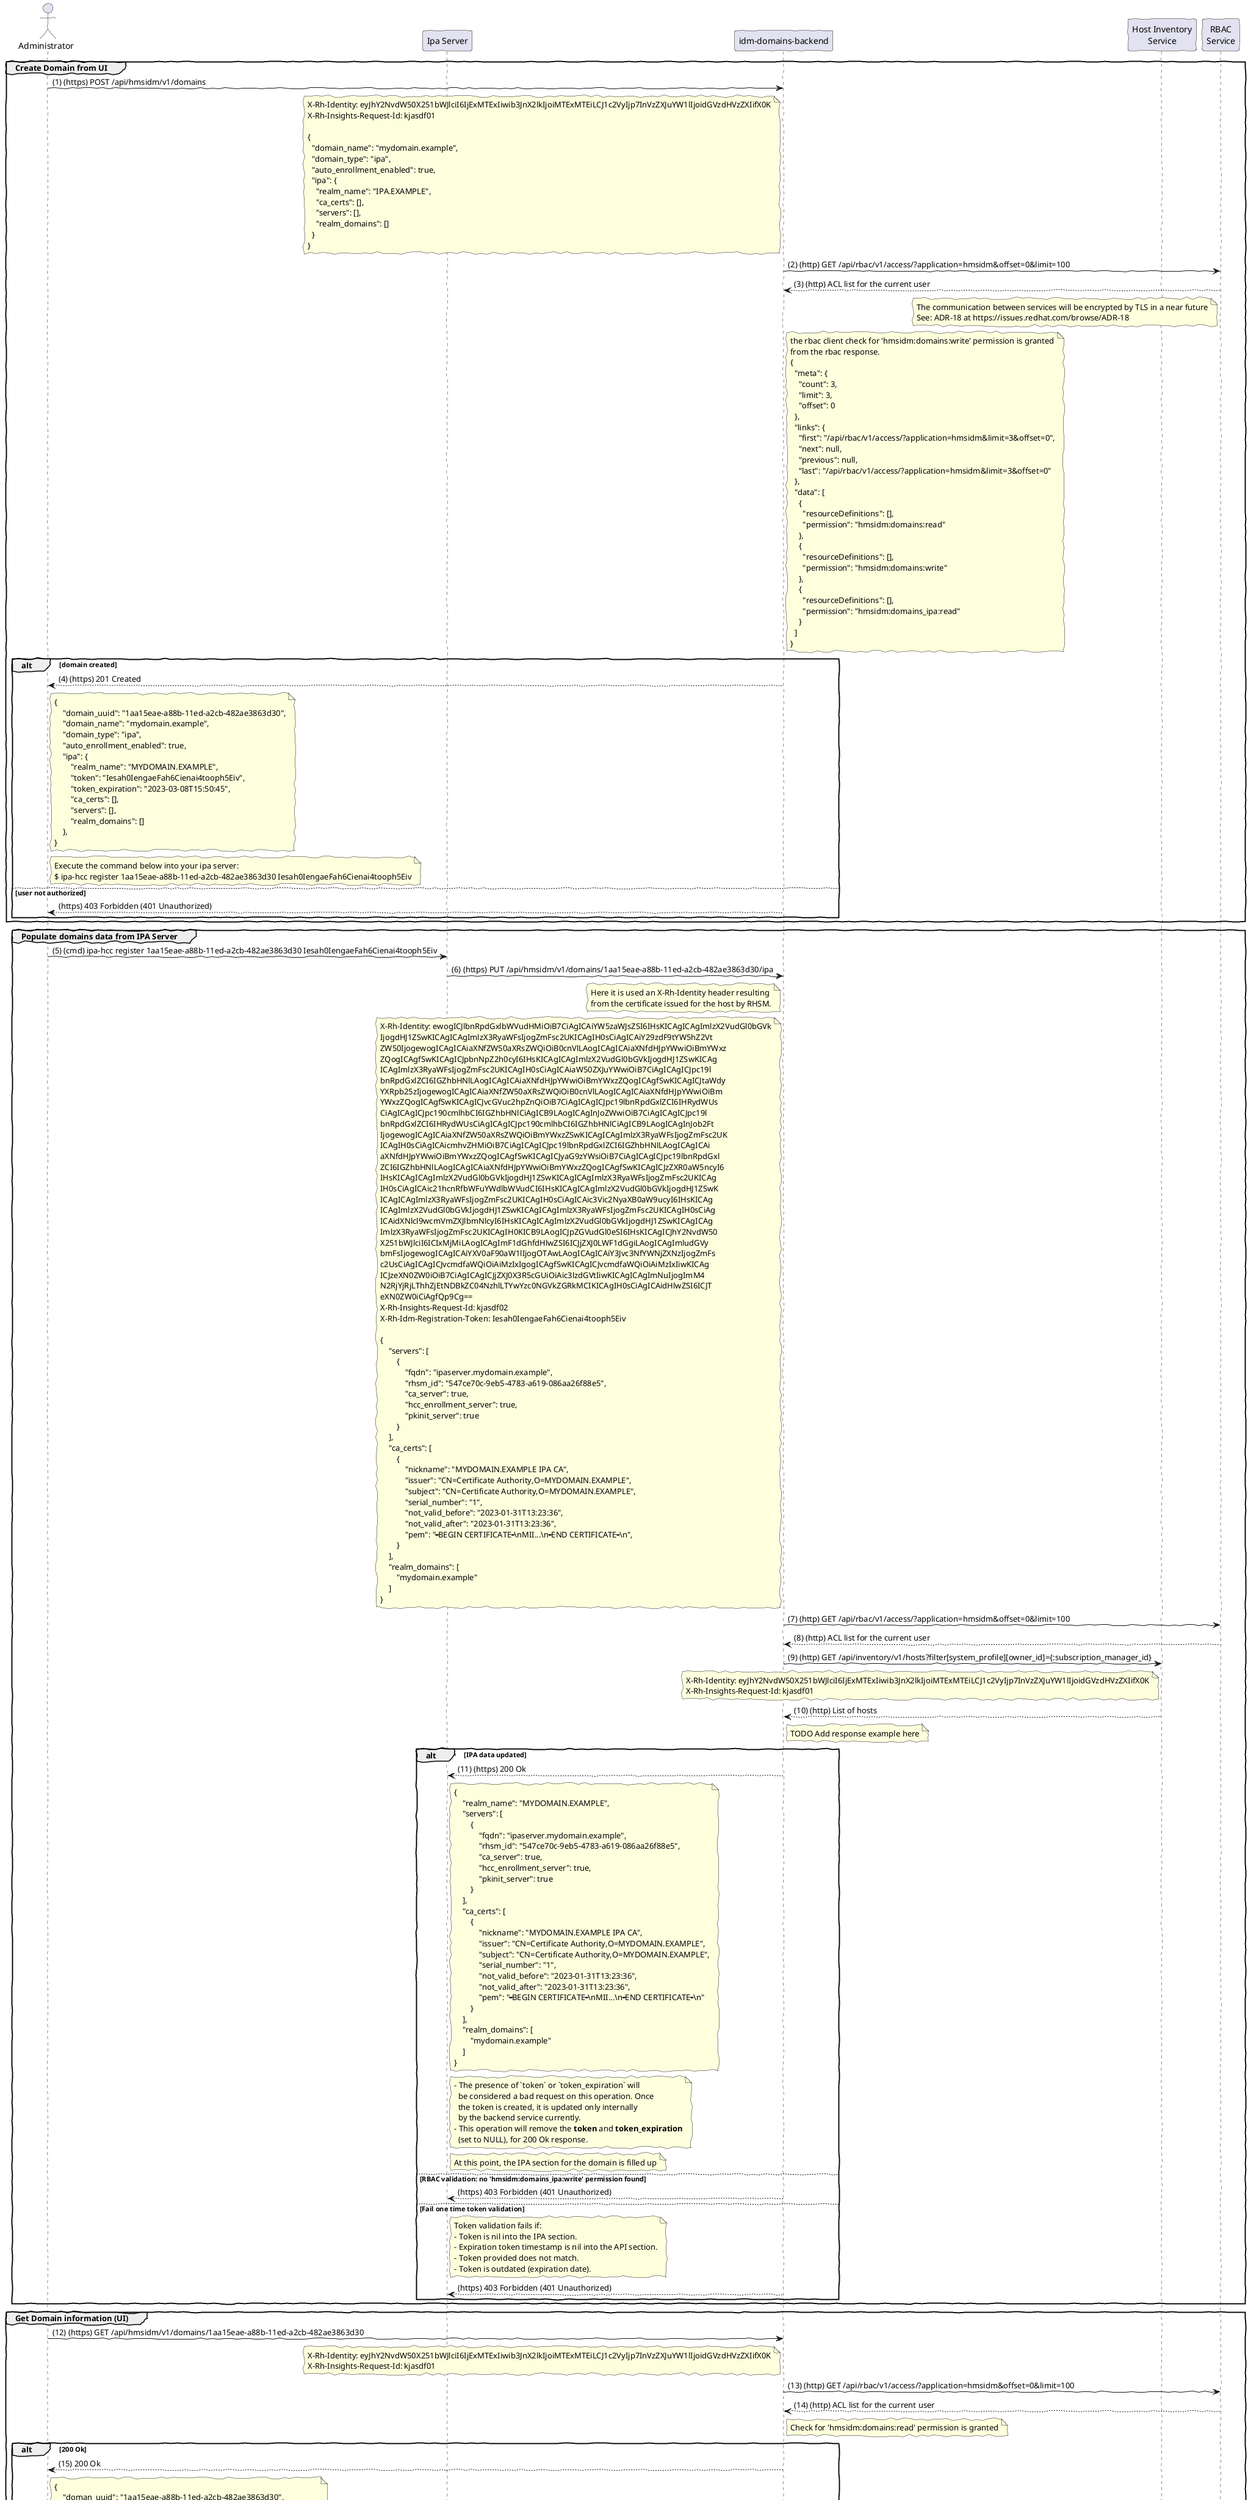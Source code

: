 ' https://pdf.plantuml.net/PlantUML_Language_Reference_Guide_en.pdf
@startuml
skinparam handwritten true

actor Administrator as Administrator
participant "Ipa Server" as ipa_server
participant "idm-domains-backend" as hmsidm_backend
participant "Host Inventory\nService" as hbi
participant "RBAC\nService" as rbac



group Create Domain from UI
Administrator -> hmsidm_backend: (1) (https) POST /api/hmsidm/v1/domains
note left hmsidm_backend
X-Rh-Identity: eyJhY2NvdW50X251bWJlciI6IjExMTExIiwib3JnX2lkIjoiMTExMTEiLCJ1c2VyIjp7InVzZXJuYW1lIjoidGVzdHVzZXIifX0K
X-Rh-Insights-Request-Id: kjasdf01

{
  "domain_name": "mydomain.example",
  "domain_type": "ipa",
  "auto_enrollment_enabled": true,
  "ipa": {
    "realm_name": "IPA.EXAMPLE",
    "ca_certs": [],
    "servers": [],
    "realm_domains": []
  }
}
end note

' RBAC Checks
hmsidm_backend -> rbac: (2) (http) GET /api/rbac/v1/access/?application=hmsidm&offset=0&limit=100
hmsidm_backend <-- rbac: (3) (http) ACL list for the current user
note left rbac
The communication between services will be encrypted by TLS in a near future
See: ADR-18 at https://issues.redhat.com/browse/ADR-18
end note
note right hmsidm_backend
the rbac client check for 'hmsidm:domains:write' permission is granted
from the rbac response.
{
  "meta": {
    "count": 3,
    "limit": 3,
    "offset": 0
  },
  "links": {
    "first": "/api/rbac/v1/access/?application=hmsidm&limit=3&offset=0",
    "next": null,
    "previous": null,
    "last": "/api/rbac/v1/access/?application=hmsidm&limit=3&offset=0"
  },
  "data": [
    {
      "resourceDefinitions": [],
      "permission": "hmsidm:domains:read"
    },
    {
      "resourceDefinitions": [],
      "permission": "hmsidm:domains:write"
    },
    {
      "resourceDefinitions": [],
      "permission": "hmsidm:domains_ipa:read"
    }
  ]
}
end note


alt domain created
Administrator <-- hmsidm_backend: (4) (https) 201 Created
note right Administrator
{
    "domain_uuid": "1aa15eae-a88b-11ed-a2cb-482ae3863d30",
    "domain_name": "mydomain.example",
    "domain_type": "ipa",
    "auto_enrollment_enabled": true,
    "ipa": {
        "realm_name": "MYDOMAIN.EXAMPLE",
        "token": "Iesah0IengaeFah6Cienai4tooph5Eiv",
        "token_expiration": "2023-03-08T15:50:45",
        "ca_certs": [],
        "servers": [],
        "realm_domains": []
    },
}
end note
note right Administrator
Execute the command below into your ipa server:
$ ipa-hcc register 1aa15eae-a88b-11ed-a2cb-482ae3863d30 Iesah0IengaeFah6Cienai4tooph5Eiv
end note
else user not authorized
Administrator <-- hmsidm_backend: (https) 403 Forbidden (401 Unauthorized)
end alt
end group



group Populate domains data from IPA Server
Administrator -> ipa_server: (5) (cmd) ipa-hcc register 1aa15eae-a88b-11ed-a2cb-482ae3863d30 Iesah0IengaeFah6Cienai4tooph5Eiv
ipa_server -> hmsidm_backend: (6) (https) PUT /api/hmsidm/v1/domains/1aa15eae-a88b-11ed-a2cb-482ae3863d30/ipa
note left hmsidm_backend
Here it is used an X-Rh-Identity header resulting
from the certificate issued for the host by RHSM.
end note
note left hmsidm_backend
X-Rh-Identity: ewogICJlbnRpdGxlbWVudHMiOiB7CiAgICAiYW5zaWJsZSI6IHsKICAgICAgImlzX2VudGl0bGVk
IjogdHJ1ZSwKICAgICAgImlzX3RyaWFsIjogZmFsc2UKICAgIH0sCiAgICAiY29zdF9tYW5hZ2Vt
ZW50IjogewogICAgICAiaXNfZW50aXRsZWQiOiB0cnVlLAogICAgICAiaXNfdHJpYWwiOiBmYWxz
ZQogICAgfSwKICAgICJpbnNpZ2h0cyI6IHsKICAgICAgImlzX2VudGl0bGVkIjogdHJ1ZSwKICAg
ICAgImlzX3RyaWFsIjogZmFsc2UKICAgIH0sCiAgICAiaW50ZXJuYWwiOiB7CiAgICAgICJpc19l
bnRpdGxlZCI6IGZhbHNlLAogICAgICAiaXNfdHJpYWwiOiBmYWxzZQogICAgfSwKICAgICJtaWdy
YXRpb25zIjogewogICAgICAiaXNfZW50aXRsZWQiOiB0cnVlLAogICAgICAiaXNfdHJpYWwiOiBm
YWxzZQogICAgfSwKICAgICJvcGVuc2hpZnQiOiB7CiAgICAgICJpc19lbnRpdGxlZCI6IHRydWUs
CiAgICAgICJpc190cmlhbCI6IGZhbHNlCiAgICB9LAogICAgInJoZWwiOiB7CiAgICAgICJpc19l
bnRpdGxlZCI6IHRydWUsCiAgICAgICJpc190cmlhbCI6IGZhbHNlCiAgICB9LAogICAgInJob2Ft
IjogewogICAgICAiaXNfZW50aXRsZWQiOiBmYWxzZSwKICAgICAgImlzX3RyaWFsIjogZmFsc2UK
ICAgIH0sCiAgICAicmhvZHMiOiB7CiAgICAgICJpc19lbnRpdGxlZCI6IGZhbHNlLAogICAgICAi
aXNfdHJpYWwiOiBmYWxzZQogICAgfSwKICAgICJyaG9zYWsiOiB7CiAgICAgICJpc19lbnRpdGxl
ZCI6IGZhbHNlLAogICAgICAiaXNfdHJpYWwiOiBmYWxzZQogICAgfSwKICAgICJzZXR0aW5ncyI6
IHsKICAgICAgImlzX2VudGl0bGVkIjogdHJ1ZSwKICAgICAgImlzX3RyaWFsIjogZmFsc2UKICAg
IH0sCiAgICAic21hcnRfbWFuYWdlbWVudCI6IHsKICAgICAgImlzX2VudGl0bGVkIjogdHJ1ZSwK
ICAgICAgImlzX3RyaWFsIjogZmFsc2UKICAgIH0sCiAgICAic3Vic2NyaXB0aW9ucyI6IHsKICAg
ICAgImlzX2VudGl0bGVkIjogdHJ1ZSwKICAgICAgImlzX3RyaWFsIjogZmFsc2UKICAgIH0sCiAg
ICAidXNlcl9wcmVmZXJlbmNlcyI6IHsKICAgICAgImlzX2VudGl0bGVkIjogdHJ1ZSwKICAgICAg
ImlzX3RyaWFsIjogZmFsc2UKICAgIH0KICB9LAogICJpZGVudGl0eSI6IHsKICAgICJhY2NvdW50
X251bWJlciI6ICIxMjMiLAogICAgImF1dGhfdHlwZSI6ICJjZXJ0LWF1dGgiLAogICAgImludGVy
bmFsIjogewogICAgICAiYXV0aF90aW1lIjogOTAwLAogICAgICAiY3Jvc3NfYWNjZXNzIjogZmFs
c2UsCiAgICAgICJvcmdfaWQiOiAiMzIxIgogICAgfSwKICAgICJvcmdfaWQiOiAiMzIxIiwKICAg
ICJzeXN0ZW0iOiB7CiAgICAgICJjZXJ0X3R5cGUiOiAic3lzdGVtIiwKICAgICAgImNuIjogImM4
N2RjYjRjLThhZjEtNDBkZC04NzhlLTYwYzc0NGVkZGRkMCIKICAgIH0sCiAgICAidHlwZSI6ICJT
eXN0ZW0iCiAgfQp9Cg==
X-Rh-Insights-Request-Id: kjasdf02
X-Rh-Idm-Registration-Token: Iesah0IengaeFah6Cienai4tooph5Eiv

{
    "servers": [
        {
            "fqdn": "ipaserver.mydomain.example",
            "rhsm_id": "547ce70c-9eb5-4783-a619-086aa26f88e5",
            "ca_server": true,
            "hcc_enrollment_server": true,
            "pkinit_server": true
        }
    ],
    "ca_certs": [
        {
            "nickname": "MYDOMAIN.EXAMPLE IPA CA",
            "issuer": "CN=Certificate Authority,O=MYDOMAIN.EXAMPLE",
            "subject": "CN=Certificate Authority,O=MYDOMAIN.EXAMPLE",
            "serial_number": "1",
            "not_valid_before": "2023-01-31T13:23:36",
            "not_valid_after": "2023-01-31T13:23:36",
            "pem": "-----BEGIN CERTIFICATE-----\nMII...\n-----END CERTIFICATE-----\n",
        }
    ],
    "realm_domains": [
        "mydomain.example"
    ]
}
end note
hmsidm_backend -> rbac: (7) (http) GET /api/rbac/v1/access/?application=hmsidm&offset=0&limit=100
hmsidm_backend <-- rbac: (8) (http) ACL list for the current user

' Check host in host inventory
hmsidm_backend -> hbi: (9) (http) GET /api/inventory/v1/hosts?filter[system_profile][owner_id]={:subscription_manager_id}
note left hbi
X-Rh-Identity: eyJhY2NvdW50X251bWJlciI6IjExMTExIiwib3JnX2lkIjoiMTExMTEiLCJ1c2VyIjp7InVzZXJuYW1lIjoidGVzdHVzZXIifX0K
X-Rh-Insights-Request-Id: kjasdf01
end note
hmsidm_backend <-- hbi: (10) (http) List of hosts
note right hmsidm_backend
TODO Add response example here
end note



alt IPA data updated
ipa_server <-- hmsidm_backend: (11) (https) 200 Ok
note right ipa_server
{
    "realm_name": "MYDOMAIN.EXAMPLE",
    "servers": [
        {
            "fqdn": "ipaserver.mydomain.example",
            "rhsm_id": "547ce70c-9eb5-4783-a619-086aa26f88e5",
            "ca_server": true,
            "hcc_enrollment_server": true,
            "pkinit_server": true
        }
    ],
    "ca_certs": [
        {
            "nickname": "MYDOMAIN.EXAMPLE IPA CA",
            "issuer": "CN=Certificate Authority,O=MYDOMAIN.EXAMPLE",
            "subject": "CN=Certificate Authority,O=MYDOMAIN.EXAMPLE",
            "serial_number": "1",
            "not_valid_before": "2023-01-31T13:23:36",
            "not_valid_after": "2023-01-31T13:23:36",
            "pem": "-----BEGIN CERTIFICATE-----\nMII...\n-----END CERTIFICATE-----\n"
        }
    ],
    "realm_domains": [
        "mydomain.example"
    ]
}
end note
note right ipa_server
- The presence of `token` or `token_expiration` will
  be considered a bad request on this operation. Once
  the token is created, it is updated only internally
  by the backend service currently.
- This operation will remove the **token** and **token_expiration**
  (set to NULL), for 200 Ok response.
end note
note right ipa_server
At this point, the IPA section for the domain is filled up
end note

else RBAC validation: no 'hmsidm:domains_ipa:write' permission found
ipa_server <-- hmsidm_backend: (https) 403 Forbidden (401 Unauthorized)

else Fail one time token validation
note right ipa_server
Token validation fails if:
- Token is nil into the IPA section.
- Expiration token timestamp is nil into the API section.
- Token provided does not match.
- Token is outdated (expiration date).
end note
ipa_server <-- hmsidm_backend: (https) 403 Forbidden (401 Unauthorized)
end alt
end group


group Get Domain information (UI)
Administrator -> hmsidm_backend: (12) (https) GET /api/hmsidm/v1/domains/1aa15eae-a88b-11ed-a2cb-482ae3863d30
note left hmsidm_backend
X-Rh-Identity: eyJhY2NvdW50X251bWJlciI6IjExMTExIiwib3JnX2lkIjoiMTExMTEiLCJ1c2VyIjp7InVzZXJuYW1lIjoidGVzdHVzZXIifX0K
X-Rh-Insights-Request-Id: kjasdf01
end note

hmsidm_backend -> rbac: (13) (http) GET /api/rbac/v1/access/?application=hmsidm&offset=0&limit=100
hmsidm_backend <-- rbac: (14) (http) ACL list for the current user
note right hmsidm_backend
Check for 'hmsidm:domains:read' permission is granted
end note

alt 200 Ok
Administrator <-- hmsidm_backend: (15) 200 Ok
note right Administrator
{
    "doman_uuid": "1aa15eae-a88b-11ed-a2cb-482ae3863d30",
    "domain_name": "mydomain.example",
    "domain_type": "ipa",
    "auto_enrollment_enabled": true,
    "ipa": {
        "realm_name": "MYDOMAIN.EXAMPLE",
        "servers": [
            {
                "fqdn": "ipaserver.mydomain.example",
                "rhsm_id": "547ce70c-9eb5-4783-a619-086aa26f88e5",
                "ca_server": true,
                "hcc_enrollment_server": true,
                "pkinit_server": true
            }
        ],
        "ca_certs": [
            {
                "nickname": "MYDOMAIN.EXAMPLE IPA CA",
                "issuer": "CN=Certificate Authority,O=MYDOMAIN.EXAMPLE",
                "subject": "CN=Certificate Authority,O=MYDOMAIN.EXAMPLE",
                "serial_number": "1",
                "not_valid_before": "2023-01-31T13:23:36",
                "not_valid_after": "2023-01-31T13:23:36",
                "pem": "-----BEGIN CERTIFICATE-----\nMII...\n-----END CERTIFICATE-----\n"
            }
        ],
        "realm_domains": [
            "mydomain.example"
        ]
    }
}
end note
else alt RBAC validation: no 'hmsidm:domains:read' permission
Administrator <-- hmsidm_backend: (https) 403 Forbidden (401 Unauthorized)
else alt Domain not found for the organization
Administrator <-- hmsidm_backend: (https) 404 Not Found
end alt
end group
@enduml
